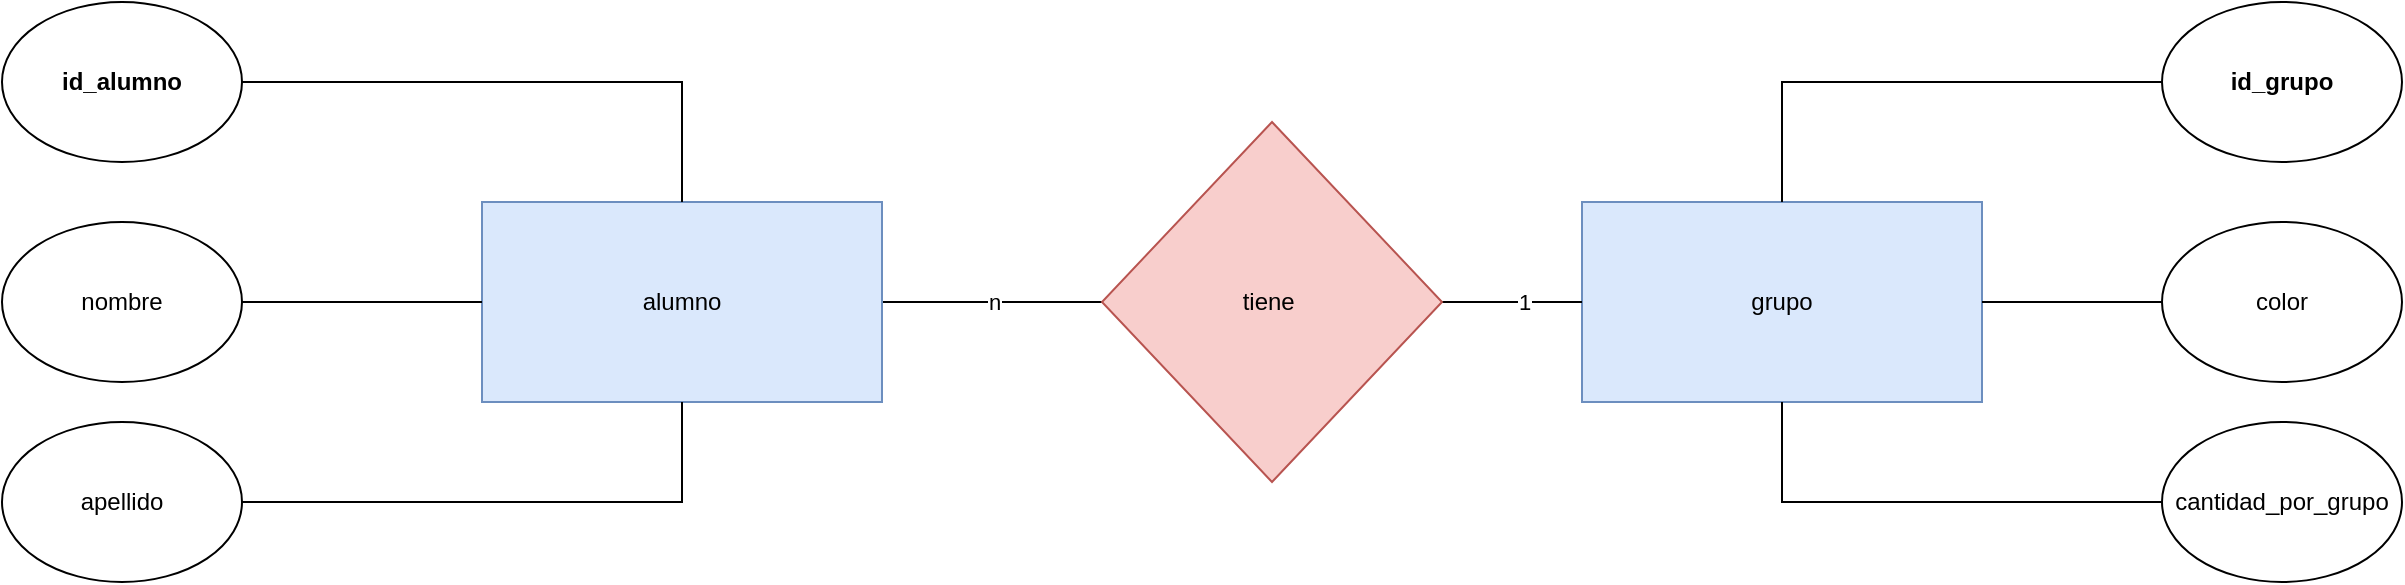 <mxfile version="24.7.7">
  <diagram name="Page-1" id="UCbcMac0FGYCoa-PxeIs">
    <mxGraphModel dx="2049" dy="1077" grid="1" gridSize="10" guides="1" tooltips="1" connect="1" arrows="1" fold="1" page="1" pageScale="1" pageWidth="850" pageHeight="1100" math="0" shadow="0">
      <root>
        <mxCell id="0" />
        <mxCell id="1" parent="0" />
        <mxCell id="zBSFJUED10OwRIcMYpXY-1" style="edgeStyle=orthogonalEdgeStyle;rounded=0;orthogonalLoop=1;jettySize=auto;html=1;endArrow=none;endFill=0;" edge="1" parent="1" source="zBSFJUED10OwRIcMYpXY-3" target="zBSFJUED10OwRIcMYpXY-19">
          <mxGeometry relative="1" as="geometry" />
        </mxCell>
        <mxCell id="zBSFJUED10OwRIcMYpXY-2" value="n" style="edgeLabel;html=1;align=center;verticalAlign=middle;resizable=0;points=[];" vertex="1" connectable="0" parent="zBSFJUED10OwRIcMYpXY-1">
          <mxGeometry x="0.021" relative="1" as="geometry">
            <mxPoint as="offset" />
          </mxGeometry>
        </mxCell>
        <mxCell id="zBSFJUED10OwRIcMYpXY-3" value="alumno" style="rounded=0;whiteSpace=wrap;html=1;fillColor=#dae8fc;strokeColor=#6c8ebf;" vertex="1" parent="1">
          <mxGeometry x="240" y="150" width="200" height="100" as="geometry" />
        </mxCell>
        <mxCell id="zBSFJUED10OwRIcMYpXY-4" style="edgeStyle=orthogonalEdgeStyle;rounded=0;orthogonalLoop=1;jettySize=auto;html=1;entryX=0.5;entryY=0;entryDx=0;entryDy=0;endArrow=none;endFill=0;" edge="1" parent="1" source="zBSFJUED10OwRIcMYpXY-5" target="zBSFJUED10OwRIcMYpXY-3">
          <mxGeometry relative="1" as="geometry" />
        </mxCell>
        <mxCell id="zBSFJUED10OwRIcMYpXY-5" value="&lt;b&gt;id_alumno&lt;/b&gt;" style="ellipse;whiteSpace=wrap;html=1;" vertex="1" parent="1">
          <mxGeometry y="50" width="120" height="80" as="geometry" />
        </mxCell>
        <mxCell id="zBSFJUED10OwRIcMYpXY-6" style="edgeStyle=orthogonalEdgeStyle;rounded=0;orthogonalLoop=1;jettySize=auto;html=1;endArrow=none;endFill=0;" edge="1" parent="1" source="zBSFJUED10OwRIcMYpXY-7" target="zBSFJUED10OwRIcMYpXY-3">
          <mxGeometry relative="1" as="geometry" />
        </mxCell>
        <mxCell id="zBSFJUED10OwRIcMYpXY-7" value="nombre" style="ellipse;whiteSpace=wrap;html=1;" vertex="1" parent="1">
          <mxGeometry y="160" width="120" height="80" as="geometry" />
        </mxCell>
        <mxCell id="zBSFJUED10OwRIcMYpXY-8" style="edgeStyle=orthogonalEdgeStyle;rounded=0;orthogonalLoop=1;jettySize=auto;html=1;entryX=0.5;entryY=1;entryDx=0;entryDy=0;endArrow=none;endFill=0;" edge="1" parent="1" source="zBSFJUED10OwRIcMYpXY-9" target="zBSFJUED10OwRIcMYpXY-3">
          <mxGeometry relative="1" as="geometry" />
        </mxCell>
        <mxCell id="zBSFJUED10OwRIcMYpXY-9" value="apellido" style="ellipse;whiteSpace=wrap;html=1;" vertex="1" parent="1">
          <mxGeometry y="260" width="120" height="80" as="geometry" />
        </mxCell>
        <mxCell id="zBSFJUED10OwRIcMYpXY-10" value="grupo" style="rounded=0;whiteSpace=wrap;html=1;fillColor=#dae8fc;strokeColor=#6c8ebf;" vertex="1" parent="1">
          <mxGeometry x="790" y="150" width="200" height="100" as="geometry" />
        </mxCell>
        <mxCell id="zBSFJUED10OwRIcMYpXY-11" style="edgeStyle=orthogonalEdgeStyle;rounded=0;orthogonalLoop=1;jettySize=auto;html=1;entryX=0.5;entryY=0;entryDx=0;entryDy=0;endArrow=none;endFill=0;" edge="1" parent="1" source="zBSFJUED10OwRIcMYpXY-12" target="zBSFJUED10OwRIcMYpXY-10">
          <mxGeometry relative="1" as="geometry" />
        </mxCell>
        <mxCell id="zBSFJUED10OwRIcMYpXY-12" value="&lt;b&gt;id_grupo&lt;/b&gt;" style="ellipse;whiteSpace=wrap;html=1;" vertex="1" parent="1">
          <mxGeometry x="1080" y="50" width="120" height="80" as="geometry" />
        </mxCell>
        <mxCell id="zBSFJUED10OwRIcMYpXY-13" style="edgeStyle=orthogonalEdgeStyle;rounded=0;orthogonalLoop=1;jettySize=auto;html=1;endArrow=none;endFill=0;entryX=1;entryY=0.5;entryDx=0;entryDy=0;" edge="1" parent="1" source="zBSFJUED10OwRIcMYpXY-14" target="zBSFJUED10OwRIcMYpXY-10">
          <mxGeometry relative="1" as="geometry">
            <mxPoint x="1320" y="200" as="targetPoint" />
          </mxGeometry>
        </mxCell>
        <mxCell id="zBSFJUED10OwRIcMYpXY-14" value="color" style="ellipse;whiteSpace=wrap;html=1;" vertex="1" parent="1">
          <mxGeometry x="1080" y="160" width="120" height="80" as="geometry" />
        </mxCell>
        <mxCell id="zBSFJUED10OwRIcMYpXY-15" style="edgeStyle=orthogonalEdgeStyle;rounded=0;orthogonalLoop=1;jettySize=auto;html=1;entryX=0.5;entryY=1;entryDx=0;entryDy=0;endArrow=none;endFill=0;" edge="1" parent="1" source="zBSFJUED10OwRIcMYpXY-16" target="zBSFJUED10OwRIcMYpXY-10">
          <mxGeometry relative="1" as="geometry" />
        </mxCell>
        <mxCell id="zBSFJUED10OwRIcMYpXY-16" value="cantidad_por_grupo" style="ellipse;whiteSpace=wrap;html=1;" vertex="1" parent="1">
          <mxGeometry x="1080" y="260" width="120" height="80" as="geometry" />
        </mxCell>
        <mxCell id="zBSFJUED10OwRIcMYpXY-17" value="" style="edgeStyle=orthogonalEdgeStyle;rounded=0;orthogonalLoop=1;jettySize=auto;html=1;entryX=0;entryY=0.5;entryDx=0;entryDy=0;endArrow=none;endFill=0;" edge="1" parent="1" source="zBSFJUED10OwRIcMYpXY-19" target="zBSFJUED10OwRIcMYpXY-10">
          <mxGeometry relative="1" as="geometry" />
        </mxCell>
        <mxCell id="zBSFJUED10OwRIcMYpXY-18" value="1" style="edgeLabel;html=1;align=center;verticalAlign=middle;resizable=0;points=[];" vertex="1" connectable="0" parent="zBSFJUED10OwRIcMYpXY-17">
          <mxGeometry x="0.176" relative="1" as="geometry">
            <mxPoint as="offset" />
          </mxGeometry>
        </mxCell>
        <mxCell id="zBSFJUED10OwRIcMYpXY-19" value="tiene&amp;nbsp;" style="rhombus;whiteSpace=wrap;html=1;fillColor=#f8cecc;strokeColor=#b85450;" vertex="1" parent="1">
          <mxGeometry x="550" y="110" width="170" height="180" as="geometry" />
        </mxCell>
      </root>
    </mxGraphModel>
  </diagram>
</mxfile>

